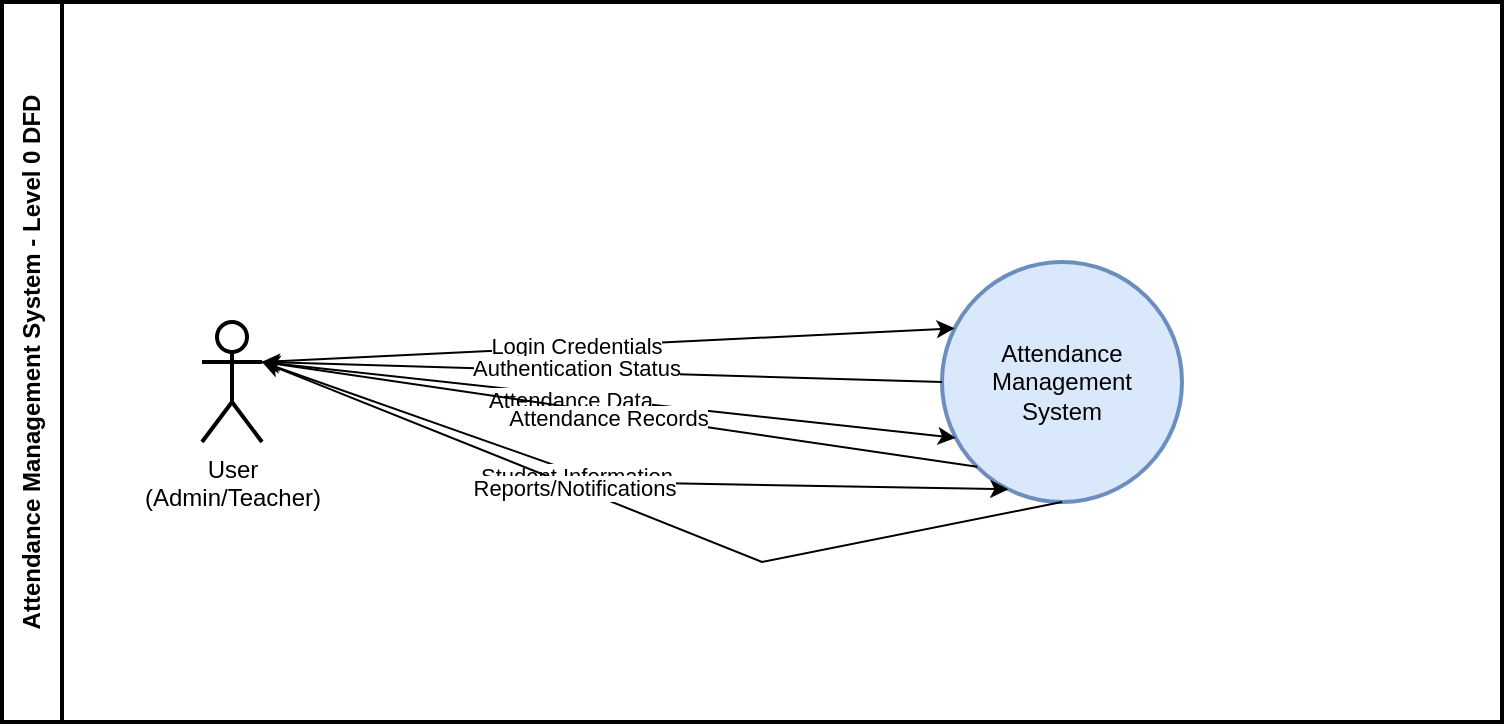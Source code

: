 <mxfile version="15.0.0">
  <diagram id="prtHgNgQTEPvFCAcTncT" name="Level 0 DFD">
    <mxGraphModel dx="1422" dy="800" grid="1" gridSize="10" guides="1" tooltips="1" connect="1" arrows="1" fold="1" page="1" pageScale="1" pageWidth="827" pageHeight="1169" math="0" shadow="0">
      <root>
        <mxCell id="0" />
        <mxCell id="1" parent="0" />
        <mxCell id="dNxyNK7c78bLwvsdeMH5-11" value="Attendance Management System - Level 0 DFD" style="swimlane;html=1;startSize=30;fontStyle=1;collapsible=0;horizontal=0;swimlaneLine=1;swimlaneFillColor=#ffffff;strokeWidth=2;whiteSpace=wrap;" parent="1" vertex="1">
          <mxGeometry x="40" y="120" width="750" height="360" as="geometry" />
        </mxCell>
        <mxCell id="dNxyNK7c78bLwvsdeMH5-12" value="User&lt;br&gt;(Admin/Teacher)" style="shape=umlActor;verticalLabelPosition=bottom;verticalAlign=top;html=1;strokeWidth=2;" parent="dNxyNK7c78bLwvsdeMH5-11" vertex="1">
          <mxGeometry x="100" y="160" width="30" height="60" as="geometry" />
        </mxCell>
        <mxCell id="dNxyNK7c78bLwvsdeMH5-15" value="Attendance&lt;br&gt;Management&lt;br&gt;System" style="ellipse;whiteSpace=wrap;html=1;fillColor=#dae8fc;strokeColor=#6c8ebf;strokeWidth=2;" parent="dNxyNK7c78bLwvsdeMH5-11" vertex="1">
          <mxGeometry x="470" y="130" width="120" height="120" as="geometry" />
        </mxCell>
        <mxCell id="YPdanAjqfA_ZL4XnXPAa-1" value="" style="endArrow=classic;html=1;rounded=0;entryX=0;entryY=0.25;entryDx=0;entryDy=0;exitX=1;exitY=0.333;exitDx=0;exitDy=0;exitPerimeter=0;" edge="1" parent="dNxyNK7c78bLwvsdeMH5-11" source="dNxyNK7c78bLwvsdeMH5-12" target="dNxyNK7c78bLwvsdeMH5-15">
          <mxGeometry width="50" height="50" relative="1" as="geometry">
            <mxPoint x="160" y="150" as="sourcePoint" />
            <mxPoint x="440" y="240" as="targetPoint" />
          </mxGeometry>
        </mxCell>
        <mxCell id="YPdanAjqfA_ZL4XnXPAa-2" value="Login Credentials" style="edgeLabel;html=1;align=center;verticalAlign=middle;resizable=0;points=[];" vertex="1" connectable="0" parent="YPdanAjqfA_ZL4XnXPAa-1">
          <mxGeometry x="-0.098" y="1" relative="1" as="geometry">
            <mxPoint as="offset" />
          </mxGeometry>
        </mxCell>
        <mxCell id="YPdanAjqfA_ZL4XnXPAa-3" value="" style="endArrow=classic;html=1;rounded=0;entryX=1;entryY=0.333;entryDx=0;entryDy=0;entryPerimeter=0;exitX=0;exitY=0.5;exitDx=0;exitDy=0;" edge="1" parent="dNxyNK7c78bLwvsdeMH5-11" source="dNxyNK7c78bLwvsdeMH5-15" target="dNxyNK7c78bLwvsdeMH5-12">
          <mxGeometry width="50" height="50" relative="1" as="geometry">
            <mxPoint x="390" y="290" as="sourcePoint" />
            <mxPoint x="440" y="240" as="targetPoint" />
          </mxGeometry>
        </mxCell>
        <mxCell id="YPdanAjqfA_ZL4XnXPAa-4" value="Authentication Status" style="edgeLabel;html=1;align=center;verticalAlign=middle;resizable=0;points=[];" vertex="1" connectable="0" parent="YPdanAjqfA_ZL4XnXPAa-3">
          <mxGeometry x="0.078" y="-2" relative="1" as="geometry">
            <mxPoint as="offset" />
          </mxGeometry>
        </mxCell>
        <mxCell id="YPdanAjqfA_ZL4XnXPAa-5" value="" style="endArrow=classic;html=1;rounded=0;entryX=0.058;entryY=0.733;entryDx=0;entryDy=0;entryPerimeter=0;exitX=1;exitY=0.333;exitDx=0;exitDy=0;exitPerimeter=0;" edge="1" parent="dNxyNK7c78bLwvsdeMH5-11" source="dNxyNK7c78bLwvsdeMH5-12" target="dNxyNK7c78bLwvsdeMH5-15">
          <mxGeometry width="50" height="50" relative="1" as="geometry">
            <mxPoint x="390" y="290" as="sourcePoint" />
            <mxPoint x="440" y="240" as="targetPoint" />
          </mxGeometry>
        </mxCell>
        <mxCell id="YPdanAjqfA_ZL4XnXPAa-8" value="Attendance Data" style="edgeLabel;html=1;align=center;verticalAlign=middle;resizable=0;points=[];" vertex="1" connectable="0" parent="YPdanAjqfA_ZL4XnXPAa-5">
          <mxGeometry x="-0.114" y="-2" relative="1" as="geometry">
            <mxPoint as="offset" />
          </mxGeometry>
        </mxCell>
        <mxCell id="YPdanAjqfA_ZL4XnXPAa-9" value="" style="endArrow=classic;html=1;rounded=0;entryX=1;entryY=0.333;entryDx=0;entryDy=0;entryPerimeter=0;exitX=0;exitY=1;exitDx=0;exitDy=0;" edge="1" parent="dNxyNK7c78bLwvsdeMH5-11" source="dNxyNK7c78bLwvsdeMH5-15" target="dNxyNK7c78bLwvsdeMH5-12">
          <mxGeometry width="50" height="50" relative="1" as="geometry">
            <mxPoint x="390" y="290" as="sourcePoint" />
            <mxPoint x="440" y="240" as="targetPoint" />
          </mxGeometry>
        </mxCell>
        <mxCell id="YPdanAjqfA_ZL4XnXPAa-10" value="Attendance Records" style="edgeLabel;html=1;align=center;verticalAlign=middle;resizable=0;points=[];" vertex="1" connectable="0" parent="YPdanAjqfA_ZL4XnXPAa-9">
          <mxGeometry x="0.036" y="2" relative="1" as="geometry">
            <mxPoint as="offset" />
          </mxGeometry>
        </mxCell>
        <mxCell id="YPdanAjqfA_ZL4XnXPAa-13" value="" style="endArrow=classic;html=1;rounded=0;entryX=0.25;entryY=1;entryDx=0;entryDy=0;exitX=1;exitY=0.333;exitDx=0;exitDy=0;exitPerimeter=0;" edge="1" parent="dNxyNK7c78bLwvsdeMH5-11" source="dNxyNK7c78bLwvsdeMH5-12" target="dNxyNK7c78bLwvsdeMH5-15">
          <mxGeometry width="50" height="50" relative="1" as="geometry">
            <mxPoint x="140" y="290" as="sourcePoint" />
            <mxPoint x="440" y="240" as="targetPoint" />
            <Array as="points">
              <mxPoint x="300" y="240" />
            </Array>
          </mxGeometry>
        </mxCell>
        <mxCell id="YPdanAjqfA_ZL4XnXPAa-14" value="Student Information" style="edgeLabel;html=1;align=center;verticalAlign=middle;resizable=0;points=[];" vertex="1" connectable="0" parent="YPdanAjqfA_ZL4XnXPAa-13">
          <mxGeometry x="-0.13" y="-1" relative="1" as="geometry">
            <mxPoint as="offset" />
          </mxGeometry>
        </mxCell>
        <mxCell id="YPdanAjqfA_ZL4XnXPAa-15" value="" style="endArrow=classic;html=1;rounded=0;entryX=1;entryY=0.333;entryDx=0;entryDy=0;entryPerimeter=0;exitX=0.5;exitY=1;exitDx=0;exitDy=0;" edge="1" parent="dNxyNK7c78bLwvsdeMH5-11" source="dNxyNK7c78bLwvsdeMH5-15" target="dNxyNK7c78bLwvsdeMH5-12">
          <mxGeometry width="50" height="50" relative="1" as="geometry">
            <mxPoint x="390" y="290" as="sourcePoint" />
            <mxPoint x="440" y="240" as="targetPoint" />
            <Array as="points">
              <mxPoint x="380" y="280" />
            </Array>
          </mxGeometry>
        </mxCell>
        <mxCell id="YPdanAjqfA_ZL4XnXPAa-16" value="Reports/Notifications" style="edgeLabel;html=1;align=center;verticalAlign=middle;resizable=0;points=[];" vertex="1" connectable="0" parent="YPdanAjqfA_ZL4XnXPAa-15">
          <mxGeometry x="0.203" relative="1" as="geometry">
            <mxPoint as="offset" />
          </mxGeometry>
        </mxCell>
      </root>
    </mxGraphModel>
  </diagram>
</mxfile> 